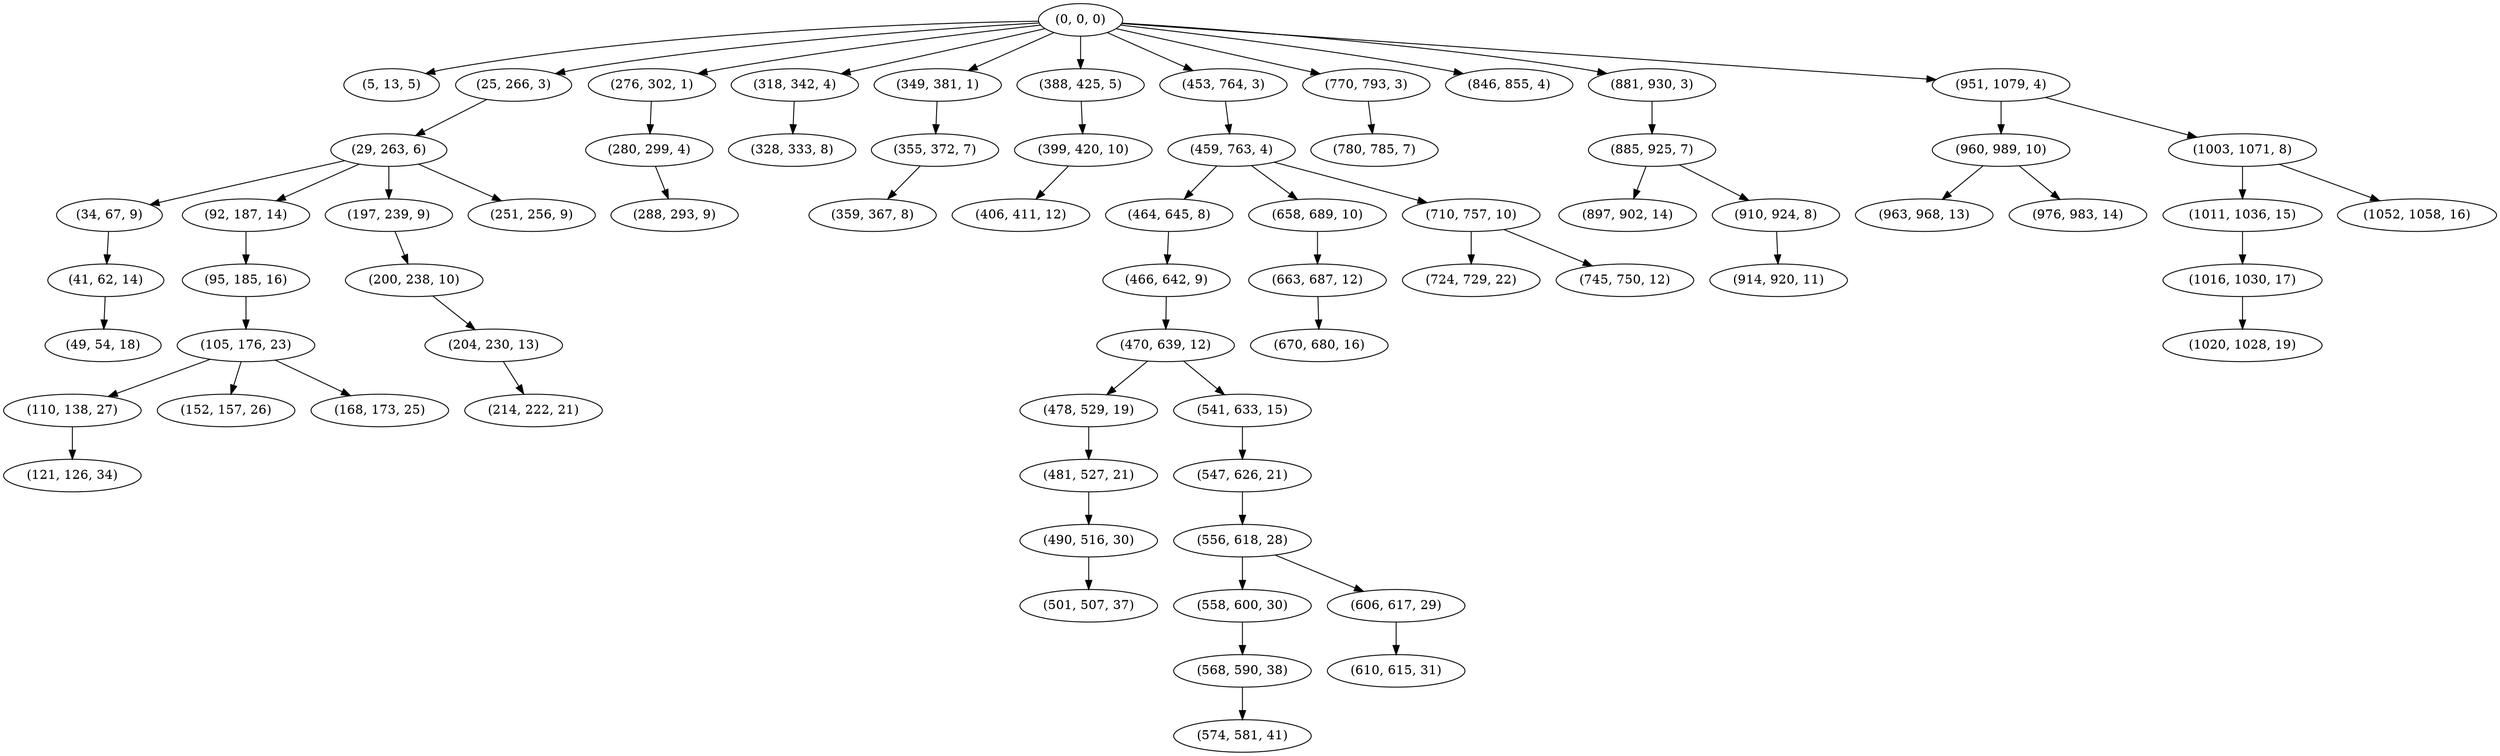 digraph tree {
    "(0, 0, 0)";
    "(5, 13, 5)";
    "(25, 266, 3)";
    "(29, 263, 6)";
    "(34, 67, 9)";
    "(41, 62, 14)";
    "(49, 54, 18)";
    "(92, 187, 14)";
    "(95, 185, 16)";
    "(105, 176, 23)";
    "(110, 138, 27)";
    "(121, 126, 34)";
    "(152, 157, 26)";
    "(168, 173, 25)";
    "(197, 239, 9)";
    "(200, 238, 10)";
    "(204, 230, 13)";
    "(214, 222, 21)";
    "(251, 256, 9)";
    "(276, 302, 1)";
    "(280, 299, 4)";
    "(288, 293, 9)";
    "(318, 342, 4)";
    "(328, 333, 8)";
    "(349, 381, 1)";
    "(355, 372, 7)";
    "(359, 367, 8)";
    "(388, 425, 5)";
    "(399, 420, 10)";
    "(406, 411, 12)";
    "(453, 764, 3)";
    "(459, 763, 4)";
    "(464, 645, 8)";
    "(466, 642, 9)";
    "(470, 639, 12)";
    "(478, 529, 19)";
    "(481, 527, 21)";
    "(490, 516, 30)";
    "(501, 507, 37)";
    "(541, 633, 15)";
    "(547, 626, 21)";
    "(556, 618, 28)";
    "(558, 600, 30)";
    "(568, 590, 38)";
    "(574, 581, 41)";
    "(606, 617, 29)";
    "(610, 615, 31)";
    "(658, 689, 10)";
    "(663, 687, 12)";
    "(670, 680, 16)";
    "(710, 757, 10)";
    "(724, 729, 22)";
    "(745, 750, 12)";
    "(770, 793, 3)";
    "(780, 785, 7)";
    "(846, 855, 4)";
    "(881, 930, 3)";
    "(885, 925, 7)";
    "(897, 902, 14)";
    "(910, 924, 8)";
    "(914, 920, 11)";
    "(951, 1079, 4)";
    "(960, 989, 10)";
    "(963, 968, 13)";
    "(976, 983, 14)";
    "(1003, 1071, 8)";
    "(1011, 1036, 15)";
    "(1016, 1030, 17)";
    "(1020, 1028, 19)";
    "(1052, 1058, 16)";
    "(0, 0, 0)" -> "(5, 13, 5)";
    "(0, 0, 0)" -> "(25, 266, 3)";
    "(0, 0, 0)" -> "(276, 302, 1)";
    "(0, 0, 0)" -> "(318, 342, 4)";
    "(0, 0, 0)" -> "(349, 381, 1)";
    "(0, 0, 0)" -> "(388, 425, 5)";
    "(0, 0, 0)" -> "(453, 764, 3)";
    "(0, 0, 0)" -> "(770, 793, 3)";
    "(0, 0, 0)" -> "(846, 855, 4)";
    "(0, 0, 0)" -> "(881, 930, 3)";
    "(0, 0, 0)" -> "(951, 1079, 4)";
    "(25, 266, 3)" -> "(29, 263, 6)";
    "(29, 263, 6)" -> "(34, 67, 9)";
    "(29, 263, 6)" -> "(92, 187, 14)";
    "(29, 263, 6)" -> "(197, 239, 9)";
    "(29, 263, 6)" -> "(251, 256, 9)";
    "(34, 67, 9)" -> "(41, 62, 14)";
    "(41, 62, 14)" -> "(49, 54, 18)";
    "(92, 187, 14)" -> "(95, 185, 16)";
    "(95, 185, 16)" -> "(105, 176, 23)";
    "(105, 176, 23)" -> "(110, 138, 27)";
    "(105, 176, 23)" -> "(152, 157, 26)";
    "(105, 176, 23)" -> "(168, 173, 25)";
    "(110, 138, 27)" -> "(121, 126, 34)";
    "(197, 239, 9)" -> "(200, 238, 10)";
    "(200, 238, 10)" -> "(204, 230, 13)";
    "(204, 230, 13)" -> "(214, 222, 21)";
    "(276, 302, 1)" -> "(280, 299, 4)";
    "(280, 299, 4)" -> "(288, 293, 9)";
    "(318, 342, 4)" -> "(328, 333, 8)";
    "(349, 381, 1)" -> "(355, 372, 7)";
    "(355, 372, 7)" -> "(359, 367, 8)";
    "(388, 425, 5)" -> "(399, 420, 10)";
    "(399, 420, 10)" -> "(406, 411, 12)";
    "(453, 764, 3)" -> "(459, 763, 4)";
    "(459, 763, 4)" -> "(464, 645, 8)";
    "(459, 763, 4)" -> "(658, 689, 10)";
    "(459, 763, 4)" -> "(710, 757, 10)";
    "(464, 645, 8)" -> "(466, 642, 9)";
    "(466, 642, 9)" -> "(470, 639, 12)";
    "(470, 639, 12)" -> "(478, 529, 19)";
    "(470, 639, 12)" -> "(541, 633, 15)";
    "(478, 529, 19)" -> "(481, 527, 21)";
    "(481, 527, 21)" -> "(490, 516, 30)";
    "(490, 516, 30)" -> "(501, 507, 37)";
    "(541, 633, 15)" -> "(547, 626, 21)";
    "(547, 626, 21)" -> "(556, 618, 28)";
    "(556, 618, 28)" -> "(558, 600, 30)";
    "(556, 618, 28)" -> "(606, 617, 29)";
    "(558, 600, 30)" -> "(568, 590, 38)";
    "(568, 590, 38)" -> "(574, 581, 41)";
    "(606, 617, 29)" -> "(610, 615, 31)";
    "(658, 689, 10)" -> "(663, 687, 12)";
    "(663, 687, 12)" -> "(670, 680, 16)";
    "(710, 757, 10)" -> "(724, 729, 22)";
    "(710, 757, 10)" -> "(745, 750, 12)";
    "(770, 793, 3)" -> "(780, 785, 7)";
    "(881, 930, 3)" -> "(885, 925, 7)";
    "(885, 925, 7)" -> "(897, 902, 14)";
    "(885, 925, 7)" -> "(910, 924, 8)";
    "(910, 924, 8)" -> "(914, 920, 11)";
    "(951, 1079, 4)" -> "(960, 989, 10)";
    "(951, 1079, 4)" -> "(1003, 1071, 8)";
    "(960, 989, 10)" -> "(963, 968, 13)";
    "(960, 989, 10)" -> "(976, 983, 14)";
    "(1003, 1071, 8)" -> "(1011, 1036, 15)";
    "(1003, 1071, 8)" -> "(1052, 1058, 16)";
    "(1011, 1036, 15)" -> "(1016, 1030, 17)";
    "(1016, 1030, 17)" -> "(1020, 1028, 19)";
}
